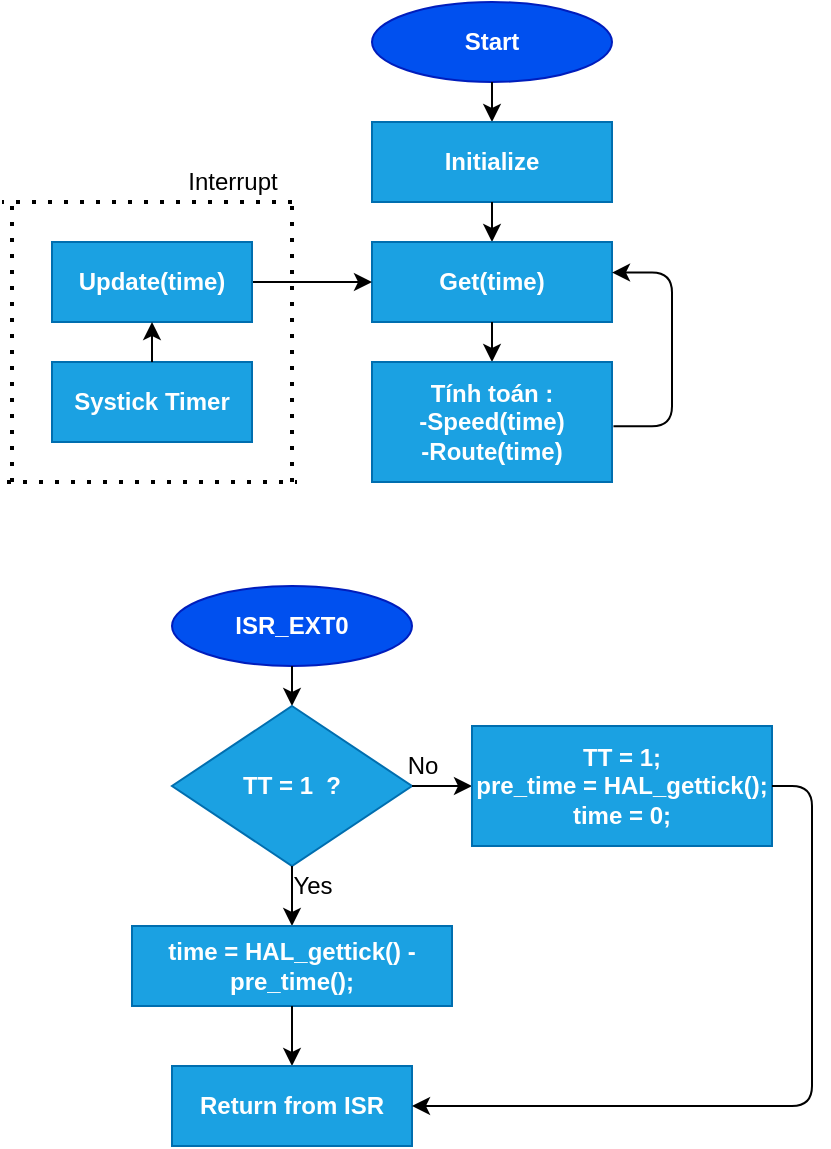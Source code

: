 <mxfile version="14.8.1" type="github" pages="3">
  <diagram id="XS9HvS-GYPIyrF9PbO5x" name="Page-1">
    <mxGraphModel dx="1006" dy="506" grid="0" gridSize="10" guides="1" tooltips="1" connect="1" arrows="1" fold="1" page="1" pageScale="1" pageWidth="850" pageHeight="1100" math="0" shadow="0">
      <root>
        <mxCell id="0" />
        <mxCell id="1" parent="0" />
        <mxCell id="aLbBH-RCHJ9UTwngSTmA-1" value="&lt;b&gt;Start&lt;/b&gt;" style="ellipse;whiteSpace=wrap;html=1;fillColor=#0050ef;strokeColor=#001DBC;fontColor=#ffffff;" parent="1" vertex="1">
          <mxGeometry x="360" y="28" width="120" height="40" as="geometry" />
        </mxCell>
        <mxCell id="aLbBH-RCHJ9UTwngSTmA-2" value="" style="endArrow=classic;html=1;exitX=0.5;exitY=1;exitDx=0;exitDy=0;" parent="1" source="aLbBH-RCHJ9UTwngSTmA-1" edge="1">
          <mxGeometry width="50" height="50" relative="1" as="geometry">
            <mxPoint x="400" y="128" as="sourcePoint" />
            <mxPoint x="420" y="88" as="targetPoint" />
          </mxGeometry>
        </mxCell>
        <mxCell id="aLbBH-RCHJ9UTwngSTmA-3" value="&lt;b&gt;Initialize&lt;/b&gt;" style="rounded=0;whiteSpace=wrap;html=1;fillColor=#1ba1e2;strokeColor=#006EAF;fontColor=#ffffff;" parent="1" vertex="1">
          <mxGeometry x="360" y="88" width="120" height="40" as="geometry" />
        </mxCell>
        <mxCell id="aLbBH-RCHJ9UTwngSTmA-4" value="" style="endArrow=classic;html=1;" parent="1" edge="1">
          <mxGeometry width="50" height="50" relative="1" as="geometry">
            <mxPoint x="420" y="128" as="sourcePoint" />
            <mxPoint x="420" y="148" as="targetPoint" />
          </mxGeometry>
        </mxCell>
        <mxCell id="aLbBH-RCHJ9UTwngSTmA-5" value="&lt;b&gt;Get(time)&lt;/b&gt;" style="rounded=0;whiteSpace=wrap;html=1;fillColor=#1ba1e2;strokeColor=#006EAF;fontColor=#ffffff;" parent="1" vertex="1">
          <mxGeometry x="360" y="148" width="120" height="40" as="geometry" />
        </mxCell>
        <mxCell id="aLbBH-RCHJ9UTwngSTmA-6" value="" style="endArrow=classic;html=1;exitX=0.5;exitY=1;exitDx=0;exitDy=0;" parent="1" source="aLbBH-RCHJ9UTwngSTmA-5" edge="1">
          <mxGeometry width="50" height="50" relative="1" as="geometry">
            <mxPoint x="420" y="248" as="sourcePoint" />
            <mxPoint x="420" y="208" as="targetPoint" />
          </mxGeometry>
        </mxCell>
        <mxCell id="aLbBH-RCHJ9UTwngSTmA-7" value="&lt;b&gt;Tính toán :&lt;br&gt;-Speed(time)&lt;br&gt;-Route(time)&lt;/b&gt;" style="rounded=0;whiteSpace=wrap;html=1;fillColor=#1ba1e2;strokeColor=#006EAF;fontColor=#ffffff;" parent="1" vertex="1">
          <mxGeometry x="360" y="208" width="120" height="60" as="geometry" />
        </mxCell>
        <mxCell id="aLbBH-RCHJ9UTwngSTmA-8" value="" style="edgeStyle=elbowEdgeStyle;elbow=vertical;endArrow=classic;html=1;exitX=1.006;exitY=0.535;exitDx=0;exitDy=0;entryX=1;entryY=0.382;entryDx=0;entryDy=0;entryPerimeter=0;exitPerimeter=0;" parent="1" source="aLbBH-RCHJ9UTwngSTmA-7" target="aLbBH-RCHJ9UTwngSTmA-5" edge="1">
          <mxGeometry width="50" height="50" relative="1" as="geometry">
            <mxPoint x="510" y="228" as="sourcePoint" />
            <mxPoint x="530" y="128" as="targetPoint" />
            <Array as="points">
              <mxPoint x="510" y="248" />
              <mxPoint x="520" y="228" />
              <mxPoint x="560" y="218" />
            </Array>
          </mxGeometry>
        </mxCell>
        <mxCell id="aLbBH-RCHJ9UTwngSTmA-9" value="" style="endArrow=classic;html=1;entryX=0;entryY=0.5;entryDx=0;entryDy=0;" parent="1" target="aLbBH-RCHJ9UTwngSTmA-5" edge="1">
          <mxGeometry width="50" height="50" relative="1" as="geometry">
            <mxPoint x="300" y="168" as="sourcePoint" />
            <mxPoint x="320" y="158" as="targetPoint" />
          </mxGeometry>
        </mxCell>
        <mxCell id="aLbBH-RCHJ9UTwngSTmA-10" value="&lt;b&gt;Update(time)&lt;/b&gt;" style="rounded=0;whiteSpace=wrap;html=1;fillColor=#1ba1e2;strokeColor=#006EAF;fontColor=#ffffff;" parent="1" vertex="1">
          <mxGeometry x="200" y="148" width="100" height="40" as="geometry" />
        </mxCell>
        <mxCell id="aLbBH-RCHJ9UTwngSTmA-12" value="&lt;b&gt;Systick Timer&lt;/b&gt;" style="rounded=0;whiteSpace=wrap;html=1;fillColor=#1ba1e2;strokeColor=#006EAF;fontColor=#ffffff;" parent="1" vertex="1">
          <mxGeometry x="200" y="208" width="100" height="40" as="geometry" />
        </mxCell>
        <mxCell id="aLbBH-RCHJ9UTwngSTmA-13" value="" style="endArrow=classic;html=1;exitX=0.5;exitY=0;exitDx=0;exitDy=0;" parent="1" source="aLbBH-RCHJ9UTwngSTmA-12" target="aLbBH-RCHJ9UTwngSTmA-10" edge="1">
          <mxGeometry width="50" height="50" relative="1" as="geometry">
            <mxPoint x="250" y="218" as="sourcePoint" />
            <mxPoint x="300" y="168" as="targetPoint" />
          </mxGeometry>
        </mxCell>
        <mxCell id="aLbBH-RCHJ9UTwngSTmA-16" value="" style="endArrow=none;dashed=1;html=1;dashPattern=1 3;strokeWidth=2;" parent="1" edge="1">
          <mxGeometry width="50" height="50" relative="1" as="geometry">
            <mxPoint x="177.5" y="268" as="sourcePoint" />
            <mxPoint x="322.5" y="268" as="targetPoint" />
          </mxGeometry>
        </mxCell>
        <mxCell id="aLbBH-RCHJ9UTwngSTmA-17" value="" style="endArrow=none;dashed=1;html=1;dashPattern=1 3;strokeWidth=2;" parent="1" edge="1">
          <mxGeometry width="50" height="50" relative="1" as="geometry">
            <mxPoint x="180" y="268" as="sourcePoint" />
            <mxPoint x="180" y="128" as="targetPoint" />
          </mxGeometry>
        </mxCell>
        <mxCell id="aLbBH-RCHJ9UTwngSTmA-18" value="" style="endArrow=none;dashed=1;html=1;dashPattern=1 3;strokeWidth=2;" parent="1" edge="1">
          <mxGeometry width="50" height="50" relative="1" as="geometry">
            <mxPoint x="320" y="128" as="sourcePoint" />
            <mxPoint x="175" y="128" as="targetPoint" />
          </mxGeometry>
        </mxCell>
        <mxCell id="aLbBH-RCHJ9UTwngSTmA-21" value="" style="endArrow=none;dashed=1;html=1;dashPattern=1 3;strokeWidth=2;" parent="1" edge="1">
          <mxGeometry width="50" height="50" relative="1" as="geometry">
            <mxPoint x="320" y="268" as="sourcePoint" />
            <mxPoint x="320" y="128" as="targetPoint" />
          </mxGeometry>
        </mxCell>
        <mxCell id="aLbBH-RCHJ9UTwngSTmA-22" value="Interrupt" style="text;html=1;align=center;verticalAlign=middle;resizable=0;points=[];autosize=1;strokeColor=none;" parent="1" vertex="1">
          <mxGeometry x="260" y="108" width="60" height="20" as="geometry" />
        </mxCell>
        <mxCell id="aLbBH-RCHJ9UTwngSTmA-24" value="&lt;b&gt;ISR_EXT0&lt;/b&gt;" style="ellipse;whiteSpace=wrap;html=1;fillColor=#0050ef;strokeColor=#001DBC;fontColor=#ffffff;" parent="1" vertex="1">
          <mxGeometry x="260" y="320" width="120" height="40" as="geometry" />
        </mxCell>
        <mxCell id="aLbBH-RCHJ9UTwngSTmA-25" value="" style="endArrow=classic;html=1;exitX=0.5;exitY=1;exitDx=0;exitDy=0;" parent="1" source="aLbBH-RCHJ9UTwngSTmA-24" edge="1">
          <mxGeometry width="50" height="50" relative="1" as="geometry">
            <mxPoint x="300" y="340" as="sourcePoint" />
            <mxPoint x="320" y="380" as="targetPoint" />
          </mxGeometry>
        </mxCell>
        <mxCell id="aLbBH-RCHJ9UTwngSTmA-27" value="&lt;b&gt;TT = 1&amp;nbsp; ?&lt;/b&gt;" style="rhombus;whiteSpace=wrap;html=1;fillColor=#1ba1e2;strokeColor=#006EAF;fontColor=#ffffff;" parent="1" vertex="1">
          <mxGeometry x="260" y="380" width="120" height="80" as="geometry" />
        </mxCell>
        <mxCell id="aLbBH-RCHJ9UTwngSTmA-28" value="" style="endArrow=classic;html=1;exitX=1;exitY=0.5;exitDx=0;exitDy=0;" parent="1" source="aLbBH-RCHJ9UTwngSTmA-27" edge="1">
          <mxGeometry width="50" height="50" relative="1" as="geometry">
            <mxPoint x="320" y="420" as="sourcePoint" />
            <mxPoint x="410" y="420" as="targetPoint" />
          </mxGeometry>
        </mxCell>
        <mxCell id="aLbBH-RCHJ9UTwngSTmA-29" value="&lt;b&gt;TT = 1;&lt;br&gt;pre_time = HAL_gettick();&lt;br&gt;time = 0;&lt;br&gt;&lt;/b&gt;" style="rounded=0;whiteSpace=wrap;html=1;fillColor=#1ba1e2;strokeColor=#006EAF;fontColor=#ffffff;" parent="1" vertex="1">
          <mxGeometry x="410" y="390" width="150" height="60" as="geometry" />
        </mxCell>
        <mxCell id="aLbBH-RCHJ9UTwngSTmA-30" value="" style="endArrow=classic;html=1;exitX=0.5;exitY=1;exitDx=0;exitDy=0;" parent="1" source="aLbBH-RCHJ9UTwngSTmA-27" target="aLbBH-RCHJ9UTwngSTmA-31" edge="1">
          <mxGeometry width="50" height="50" relative="1" as="geometry">
            <mxPoint x="440" y="450" as="sourcePoint" />
            <mxPoint x="320" y="480" as="targetPoint" />
          </mxGeometry>
        </mxCell>
        <mxCell id="aLbBH-RCHJ9UTwngSTmA-31" value="&lt;b&gt;time = HAL_gettick() - pre_time();&lt;/b&gt;" style="rounded=0;whiteSpace=wrap;html=1;fillColor=#1ba1e2;strokeColor=#006EAF;fontColor=#ffffff;" parent="1" vertex="1">
          <mxGeometry x="240" y="490" width="160" height="40" as="geometry" />
        </mxCell>
        <mxCell id="aLbBH-RCHJ9UTwngSTmA-32" value="No" style="text;html=1;align=center;verticalAlign=middle;resizable=0;points=[];autosize=1;strokeColor=none;" parent="1" vertex="1">
          <mxGeometry x="370" y="400" width="30" height="20" as="geometry" />
        </mxCell>
        <mxCell id="aLbBH-RCHJ9UTwngSTmA-33" value="Yes" style="text;html=1;align=center;verticalAlign=middle;resizable=0;points=[];autosize=1;strokeColor=none;" parent="1" vertex="1">
          <mxGeometry x="310" y="460" width="40" height="20" as="geometry" />
        </mxCell>
        <mxCell id="aLbBH-RCHJ9UTwngSTmA-34" value="" style="endArrow=classic;html=1;exitX=0.5;exitY=1;exitDx=0;exitDy=0;" parent="1" source="aLbBH-RCHJ9UTwngSTmA-31" edge="1">
          <mxGeometry width="50" height="50" relative="1" as="geometry">
            <mxPoint x="380" y="590" as="sourcePoint" />
            <mxPoint x="320" y="560" as="targetPoint" />
          </mxGeometry>
        </mxCell>
        <mxCell id="aLbBH-RCHJ9UTwngSTmA-35" value="&lt;b&gt;Return from ISR&lt;/b&gt;" style="rounded=0;whiteSpace=wrap;html=1;fillColor=#1ba1e2;strokeColor=#006EAF;fontColor=#ffffff;" parent="1" vertex="1">
          <mxGeometry x="260" y="560" width="120" height="40" as="geometry" />
        </mxCell>
        <mxCell id="aLbBH-RCHJ9UTwngSTmA-36" value="" style="edgeStyle=elbowEdgeStyle;elbow=horizontal;endArrow=classic;html=1;" parent="1" edge="1">
          <mxGeometry width="50" height="50" relative="1" as="geometry">
            <mxPoint x="560" y="420" as="sourcePoint" />
            <mxPoint x="380" y="580" as="targetPoint" />
            <Array as="points">
              <mxPoint x="580" y="510" />
            </Array>
          </mxGeometry>
        </mxCell>
      </root>
    </mxGraphModel>
  </diagram>
  <diagram id="X4192NzrlYKgYoCs-Gw4" name="Page-2">
    <mxGraphModel dx="1006" dy="506" grid="0" gridSize="10" guides="1" tooltips="1" connect="1" arrows="1" fold="1" page="1" pageScale="1" pageWidth="850" pageHeight="1100" math="0" shadow="0">
      <root>
        <mxCell id="8jUhe-pVGC50TJkfHWQU-0" />
        <mxCell id="8jUhe-pVGC50TJkfHWQU-1" parent="8jUhe-pVGC50TJkfHWQU-0" />
        <mxCell id="8jUhe-pVGC50TJkfHWQU-2" value="&lt;b&gt;Start&lt;/b&gt;" style="ellipse;whiteSpace=wrap;html=1;fillColor=#0050ef;strokeColor=#001DBC;fontColor=#ffffff;" parent="8jUhe-pVGC50TJkfHWQU-1" vertex="1">
          <mxGeometry x="380" y="50" width="120" height="40" as="geometry" />
        </mxCell>
        <mxCell id="8jUhe-pVGC50TJkfHWQU-3" value="" style="endArrow=classic;html=1;exitX=0.5;exitY=1;exitDx=0;exitDy=0;" parent="8jUhe-pVGC50TJkfHWQU-1" source="8jUhe-pVGC50TJkfHWQU-2" target="8jUhe-pVGC50TJkfHWQU-4" edge="1">
          <mxGeometry width="50" height="50" relative="1" as="geometry">
            <mxPoint x="400" y="250" as="sourcePoint" />
            <mxPoint x="425" y="140" as="targetPoint" />
          </mxGeometry>
        </mxCell>
        <mxCell id="8jUhe-pVGC50TJkfHWQU-4" value="&lt;b&gt;Initialize&lt;/b&gt;" style="rounded=0;whiteSpace=wrap;html=1;fillColor=#1ba1e2;strokeColor=#006EAF;fontColor=#ffffff;" parent="8jUhe-pVGC50TJkfHWQU-1" vertex="1">
          <mxGeometry x="380" y="110" width="120" height="40" as="geometry" />
        </mxCell>
        <mxCell id="8jUhe-pVGC50TJkfHWQU-5" value="" style="endArrow=classic;html=1;exitX=0.5;exitY=1;exitDx=0;exitDy=0;strokeWidth=2;" parent="8jUhe-pVGC50TJkfHWQU-1" source="8jUhe-pVGC50TJkfHWQU-4" target="8jUhe-pVGC50TJkfHWQU-6" edge="1">
          <mxGeometry width="50" height="50" relative="1" as="geometry">
            <mxPoint x="370" y="220" as="sourcePoint" />
            <mxPoint x="420" y="200" as="targetPoint" />
          </mxGeometry>
        </mxCell>
        <mxCell id="8jUhe-pVGC50TJkfHWQU-6" value="&lt;b&gt;Get(Face)&lt;br&gt;Get(Location)&lt;/b&gt;" style="rounded=0;whiteSpace=wrap;html=1;fillColor=#1ba1e2;strokeColor=#006EAF;fontColor=#ffffff;" parent="8jUhe-pVGC50TJkfHWQU-1" vertex="1">
          <mxGeometry x="380" y="180" width="120" height="60" as="geometry" />
        </mxCell>
        <mxCell id="8jUhe-pVGC50TJkfHWQU-10" value="&lt;b&gt;Face not user ?&lt;/b&gt;" style="rhombus;whiteSpace=wrap;html=1;fillColor=#1ba1e2;strokeColor=#006EAF;fontColor=#ffffff;" parent="8jUhe-pVGC50TJkfHWQU-1" vertex="1">
          <mxGeometry x="340" y="280" width="200" height="80" as="geometry" />
        </mxCell>
        <mxCell id="8jUhe-pVGC50TJkfHWQU-13" value="Yes" style="text;html=1;align=center;verticalAlign=middle;resizable=0;points=[];autosize=1;strokeColor=none;" parent="8jUhe-pVGC50TJkfHWQU-1" vertex="1">
          <mxGeometry x="448" y="366" width="40" height="20" as="geometry" />
        </mxCell>
        <mxCell id="8jUhe-pVGC50TJkfHWQU-14" value="&lt;b&gt;Bật Buzzer&lt;br&gt;Send SMS to User phone&amp;nbsp;&lt;/b&gt;" style="rounded=0;whiteSpace=wrap;html=1;fillColor=#1ba1e2;strokeColor=#006EAF;fontColor=#ffffff;" parent="8jUhe-pVGC50TJkfHWQU-1" vertex="1">
          <mxGeometry x="359" y="400" width="162" height="74" as="geometry" />
        </mxCell>
        <mxCell id="8jUhe-pVGC50TJkfHWQU-15" value="&lt;b&gt;Tắt Buzzer&lt;/b&gt;" style="rounded=0;whiteSpace=wrap;html=1;fillColor=#1ba1e2;strokeColor=#006EAF;fontColor=#ffffff;" parent="8jUhe-pVGC50TJkfHWQU-1" vertex="1">
          <mxGeometry x="580" y="295" width="120" height="50" as="geometry" />
        </mxCell>
        <mxCell id="8jUhe-pVGC50TJkfHWQU-16" value="" style="endArrow=classic;html=1;exitX=1;exitY=0.5;exitDx=0;exitDy=0;entryX=0;entryY=0.5;entryDx=0;entryDy=0;strokeWidth=2;" parent="8jUhe-pVGC50TJkfHWQU-1" source="8jUhe-pVGC50TJkfHWQU-10" target="8jUhe-pVGC50TJkfHWQU-15" edge="1">
          <mxGeometry width="50" height="50" relative="1" as="geometry">
            <mxPoint x="510" y="340" as="sourcePoint" />
            <mxPoint x="560" y="290" as="targetPoint" />
          </mxGeometry>
        </mxCell>
        <mxCell id="8jUhe-pVGC50TJkfHWQU-17" value="No" style="text;html=1;align=center;verticalAlign=middle;resizable=0;points=[];autosize=1;strokeColor=none;" parent="8jUhe-pVGC50TJkfHWQU-1" vertex="1">
          <mxGeometry x="530" y="295" width="30" height="20" as="geometry" />
        </mxCell>
        <mxCell id="8jUhe-pVGC50TJkfHWQU-25" value="" style="edgeStyle=segmentEdgeStyle;endArrow=classic;html=1;strokeWidth=2;" parent="8jUhe-pVGC50TJkfHWQU-1" edge="1">
          <mxGeometry width="50" height="50" relative="1" as="geometry">
            <mxPoint x="720" y="319" as="sourcePoint" />
            <mxPoint x="440" y="514.99" as="targetPoint" />
            <Array as="points">
              <mxPoint x="720" y="514.99" />
            </Array>
          </mxGeometry>
        </mxCell>
        <mxCell id="8jUhe-pVGC50TJkfHWQU-28" value="&lt;b&gt;Update(Face)&lt;br&gt;Update(Location)&lt;br&gt;&lt;/b&gt;" style="rounded=0;whiteSpace=wrap;html=1;fillColor=#1ba1e2;strokeColor=#006EAF;fontColor=#ffffff;" parent="8jUhe-pVGC50TJkfHWQU-1" vertex="1">
          <mxGeometry x="580" y="170" width="120" height="90" as="geometry" />
        </mxCell>
        <mxCell id="8jUhe-pVGC50TJkfHWQU-30" value="" style="endArrow=none;html=1;strokeWidth=2;" parent="8jUhe-pVGC50TJkfHWQU-1" edge="1">
          <mxGeometry width="50" height="50" relative="1" as="geometry">
            <mxPoint x="295" y="514" as="sourcePoint" />
            <mxPoint x="440" y="514" as="targetPoint" />
            <Array as="points">
              <mxPoint x="365" y="514" />
            </Array>
          </mxGeometry>
        </mxCell>
        <mxCell id="8jUhe-pVGC50TJkfHWQU-34" value="" style="edgeStyle=segmentEdgeStyle;endArrow=classic;html=1;strokeWidth=2;entryX=0;entryY=0.5;entryDx=0;entryDy=0;" parent="8jUhe-pVGC50TJkfHWQU-1" target="8jUhe-pVGC50TJkfHWQU-6" edge="1">
          <mxGeometry width="50" height="50" relative="1" as="geometry">
            <mxPoint x="360" y="514" as="sourcePoint" />
            <mxPoint x="250" y="240" as="targetPoint" />
            <Array as="points">
              <mxPoint x="280" y="514" />
              <mxPoint x="280" y="210" />
            </Array>
          </mxGeometry>
        </mxCell>
        <mxCell id="8jUhe-pVGC50TJkfHWQU-35" value="" style="endArrow=classic;html=1;strokeWidth=2;" parent="8jUhe-pVGC50TJkfHWQU-1" edge="1">
          <mxGeometry width="50" height="50" relative="1" as="geometry">
            <mxPoint x="439.58" y="473" as="sourcePoint" />
            <mxPoint x="439.58" y="513" as="targetPoint" />
            <Array as="points" />
          </mxGeometry>
        </mxCell>
        <mxCell id="8jUhe-pVGC50TJkfHWQU-38" value="" style="endArrow=classic;html=1;strokeWidth=2;entryX=0.5;entryY=0;entryDx=0;entryDy=0;" parent="8jUhe-pVGC50TJkfHWQU-1" target="8jUhe-pVGC50TJkfHWQU-14" edge="1">
          <mxGeometry width="50" height="50" relative="1" as="geometry">
            <mxPoint x="440" y="360" as="sourcePoint" />
            <mxPoint x="540" y="300" as="targetPoint" />
          </mxGeometry>
        </mxCell>
        <mxCell id="8jUhe-pVGC50TJkfHWQU-39" value="" style="endArrow=none;html=1;strokeWidth=2;exitX=1;exitY=0.5;exitDx=0;exitDy=0;" parent="8jUhe-pVGC50TJkfHWQU-1" source="8jUhe-pVGC50TJkfHWQU-15" edge="1">
          <mxGeometry width="50" height="50" relative="1" as="geometry">
            <mxPoint x="670" y="350" as="sourcePoint" />
            <mxPoint x="720" y="320" as="targetPoint" />
          </mxGeometry>
        </mxCell>
        <mxCell id="8jUhe-pVGC50TJkfHWQU-41" value="" style="endArrow=classic;html=1;strokeWidth=2;exitX=0;exitY=0.5;exitDx=0;exitDy=0;entryX=1.019;entryY=0.588;entryDx=0;entryDy=0;entryPerimeter=0;" parent="8jUhe-pVGC50TJkfHWQU-1" source="8jUhe-pVGC50TJkfHWQU-28" target="8jUhe-pVGC50TJkfHWQU-6" edge="1">
          <mxGeometry width="50" height="50" relative="1" as="geometry">
            <mxPoint x="500" y="230" as="sourcePoint" />
            <mxPoint x="550" y="180" as="targetPoint" />
          </mxGeometry>
        </mxCell>
        <mxCell id="8jUhe-pVGC50TJkfHWQU-42" value="" style="endArrow=none;dashed=1;html=1;dashPattern=1 3;strokeWidth=2;" parent="8jUhe-pVGC50TJkfHWQU-1" edge="1">
          <mxGeometry width="50" height="50" relative="1" as="geometry">
            <mxPoint x="560" y="280" as="sourcePoint" />
            <mxPoint x="560" y="160" as="targetPoint" />
          </mxGeometry>
        </mxCell>
        <mxCell id="8jUhe-pVGC50TJkfHWQU-43" value="" style="endArrow=none;dashed=1;html=1;dashPattern=1 3;strokeWidth=2;" parent="8jUhe-pVGC50TJkfHWQU-1" edge="1">
          <mxGeometry width="50" height="50" relative="1" as="geometry">
            <mxPoint x="560" y="280" as="sourcePoint" />
            <mxPoint x="720" y="280" as="targetPoint" />
          </mxGeometry>
        </mxCell>
        <mxCell id="8jUhe-pVGC50TJkfHWQU-44" value="" style="endArrow=none;dashed=1;html=1;dashPattern=1 3;strokeWidth=2;" parent="8jUhe-pVGC50TJkfHWQU-1" edge="1">
          <mxGeometry width="50" height="50" relative="1" as="geometry">
            <mxPoint x="720" y="280" as="sourcePoint" />
            <mxPoint x="720" y="160" as="targetPoint" />
          </mxGeometry>
        </mxCell>
        <mxCell id="8jUhe-pVGC50TJkfHWQU-45" value="" style="endArrow=none;dashed=1;html=1;dashPattern=1 3;strokeWidth=2;" parent="8jUhe-pVGC50TJkfHWQU-1" edge="1">
          <mxGeometry width="50" height="50" relative="1" as="geometry">
            <mxPoint x="560" y="160" as="sourcePoint" />
            <mxPoint x="720" y="160" as="targetPoint" />
          </mxGeometry>
        </mxCell>
        <mxCell id="8jUhe-pVGC50TJkfHWQU-47" value="" style="endArrow=classic;html=1;strokeWidth=2;exitX=0.5;exitY=1;exitDx=0;exitDy=0;entryX=0.5;entryY=0;entryDx=0;entryDy=0;" parent="8jUhe-pVGC50TJkfHWQU-1" source="8jUhe-pVGC50TJkfHWQU-6" target="8jUhe-pVGC50TJkfHWQU-10" edge="1">
          <mxGeometry width="50" height="50" relative="1" as="geometry">
            <mxPoint x="510" y="270" as="sourcePoint" />
            <mxPoint x="560" y="220" as="targetPoint" />
          </mxGeometry>
        </mxCell>
      </root>
    </mxGraphModel>
  </diagram>
  <diagram id="pUrxEwibvzBrOFwXfS4l" name="Page-3">
    <mxGraphModel dx="1006" dy="506" grid="0" gridSize="10" guides="1" tooltips="1" connect="1" arrows="1" fold="1" page="1" pageScale="1" pageWidth="827" pageHeight="1169" math="0" shadow="0">
      <root>
        <mxCell id="ZZbbOpayHGuPwevl6bBL-0" />
        <mxCell id="ZZbbOpayHGuPwevl6bBL-1" parent="ZZbbOpayHGuPwevl6bBL-0" />
        <mxCell id="ZZbbOpayHGuPwevl6bBL-2" value="Start" style="ellipse;whiteSpace=wrap;html=1;fillColor=#0050ef;strokeColor=#001DBC;fontColor=#ffffff;" parent="ZZbbOpayHGuPwevl6bBL-1" vertex="1">
          <mxGeometry x="340" y="60" width="120" height="50" as="geometry" />
        </mxCell>
        <mxCell id="ZZbbOpayHGuPwevl6bBL-3" value="Cấu hình khởi tạo tác vụ" style="rounded=1;whiteSpace=wrap;html=1;fillColor=#1ba1e2;strokeColor=#006EAF;fontColor=#ffffff;" parent="ZZbbOpayHGuPwevl6bBL-1" vertex="1">
          <mxGeometry x="340" y="120" width="120" height="60" as="geometry" />
        </mxCell>
        <mxCell id="ZZbbOpayHGuPwevl6bBL-4" value="" style="endArrow=classic;html=1;exitX=0.5;exitY=1;exitDx=0;exitDy=0;" parent="ZZbbOpayHGuPwevl6bBL-1" source="ZZbbOpayHGuPwevl6bBL-2" target="ZZbbOpayHGuPwevl6bBL-3" edge="1">
          <mxGeometry width="50" height="50" relative="1" as="geometry">
            <mxPoint x="420" y="270" as="sourcePoint" />
            <mxPoint x="470" y="220" as="targetPoint" />
          </mxGeometry>
        </mxCell>
        <mxCell id="ZZbbOpayHGuPwevl6bBL-5" value="" style="edgeStyle=segmentEdgeStyle;endArrow=classic;html=1;exitX=0.5;exitY=1;exitDx=0;exitDy=0;" parent="ZZbbOpayHGuPwevl6bBL-1" source="ZZbbOpayHGuPwevl6bBL-3" edge="1">
          <mxGeometry width="50" height="50" relative="1" as="geometry">
            <mxPoint x="370" y="180" as="sourcePoint" />
            <mxPoint x="280" y="220" as="targetPoint" />
            <Array as="points">
              <mxPoint x="400" y="199" />
              <mxPoint x="280" y="199" />
            </Array>
          </mxGeometry>
        </mxCell>
        <mxCell id="ZZbbOpayHGuPwevl6bBL-7" value="" style="edgeStyle=segmentEdgeStyle;endArrow=classic;html=1;exitX=0.5;exitY=1;exitDx=0;exitDy=0;" parent="ZZbbOpayHGuPwevl6bBL-1" source="ZZbbOpayHGuPwevl6bBL-3" edge="1">
          <mxGeometry width="50" height="50" relative="1" as="geometry">
            <mxPoint x="350" y="180" as="sourcePoint" />
            <mxPoint x="520" y="220" as="targetPoint" />
            <Array as="points">
              <mxPoint x="400" y="200" />
              <mxPoint x="520" y="200" />
            </Array>
          </mxGeometry>
        </mxCell>
        <mxCell id="ZZbbOpayHGuPwevl6bBL-8" value="&lt;b&gt;Chức năng cảnh báo tốc độ&lt;/b&gt;" style="text;html=1;strokeColor=none;fillColor=none;align=center;verticalAlign=middle;whiteSpace=wrap;rounded=0;" parent="ZZbbOpayHGuPwevl6bBL-1" vertex="1">
          <mxGeometry x="190" y="180" width="170" height="20" as="geometry" />
        </mxCell>
        <mxCell id="ZZbbOpayHGuPwevl6bBL-9" value="&lt;b&gt;Chức năng chống trộng&lt;/b&gt;" style="text;html=1;align=center;verticalAlign=middle;resizable=0;points=[];autosize=1;strokeColor=none;" parent="ZZbbOpayHGuPwevl6bBL-1" vertex="1">
          <mxGeometry x="445" y="180" width="150" height="20" as="geometry" />
        </mxCell>
        <mxCell id="ZZbbOpayHGuPwevl6bBL-10" value="-Nhận dữ liệu biển báo.&lt;br&gt;-Tính toán tốc độ hiên tại" style="rounded=0;whiteSpace=wrap;html=1;fillColor=#1ba1e2;strokeColor=#006EAF;fontColor=#ffffff;" parent="ZZbbOpayHGuPwevl6bBL-1" vertex="1">
          <mxGeometry x="220" y="220" width="120" height="70" as="geometry" />
        </mxCell>
        <mxCell id="ZZbbOpayHGuPwevl6bBL-15" value="" style="endArrow=classic;html=1;exitX=0.5;exitY=1;exitDx=0;exitDy=0;" parent="ZZbbOpayHGuPwevl6bBL-1" source="ZZbbOpayHGuPwevl6bBL-10" edge="1">
          <mxGeometry width="50" height="50" relative="1" as="geometry">
            <mxPoint x="320" y="350" as="sourcePoint" />
            <mxPoint x="280" y="310" as="targetPoint" />
          </mxGeometry>
        </mxCell>
        <mxCell id="ZZbbOpayHGuPwevl6bBL-20" value="&lt;br&gt;CurSpeed &amp;gt; SignSpeed&lt;br&gt;?" style="rhombus;whiteSpace=wrap;html=1;fillColor=#1ba1e2;strokeColor=#006EAF;fontColor=#ffffff;" parent="ZZbbOpayHGuPwevl6bBL-1" vertex="1">
          <mxGeometry x="205" y="310" width="150" height="80" as="geometry" />
        </mxCell>
        <mxCell id="ZZbbOpayHGuPwevl6bBL-21" value="" style="endArrow=classic;html=1;exitX=0;exitY=0.5;exitDx=0;exitDy=0;" parent="ZZbbOpayHGuPwevl6bBL-1" source="ZZbbOpayHGuPwevl6bBL-20" edge="1">
          <mxGeometry width="50" height="50" relative="1" as="geometry">
            <mxPoint x="280" y="340" as="sourcePoint" />
            <mxPoint x="180" y="350" as="targetPoint" />
          </mxGeometry>
        </mxCell>
        <mxCell id="ZZbbOpayHGuPwevl6bBL-22" value="Bật loa" style="rounded=0;whiteSpace=wrap;html=1;fillColor=#1ba1e2;strokeColor=#006EAF;fontColor=#ffffff;" parent="ZZbbOpayHGuPwevl6bBL-1" vertex="1">
          <mxGeometry x="130" y="330" width="50" height="40" as="geometry" />
        </mxCell>
        <mxCell id="ZZbbOpayHGuPwevl6bBL-24" value="" style="endArrow=classic;html=1;exitX=0.5;exitY=1;exitDx=0;exitDy=0;" parent="ZZbbOpayHGuPwevl6bBL-1" source="ZZbbOpayHGuPwevl6bBL-20" edge="1">
          <mxGeometry width="50" height="50" relative="1" as="geometry">
            <mxPoint x="210" y="430" as="sourcePoint" />
            <mxPoint x="280" y="420" as="targetPoint" />
          </mxGeometry>
        </mxCell>
        <mxCell id="ZZbbOpayHGuPwevl6bBL-25" value="Yes" style="text;html=1;align=center;verticalAlign=middle;resizable=0;points=[];autosize=1;strokeColor=none;" parent="ZZbbOpayHGuPwevl6bBL-1" vertex="1">
          <mxGeometry x="180" y="330" width="40" height="20" as="geometry" />
        </mxCell>
        <mxCell id="ZZbbOpayHGuPwevl6bBL-26" value="No" style="text;html=1;align=center;verticalAlign=middle;resizable=0;points=[];autosize=1;strokeColor=none;" parent="ZZbbOpayHGuPwevl6bBL-1" vertex="1">
          <mxGeometry x="275" y="390" width="30" height="20" as="geometry" />
        </mxCell>
        <mxCell id="ZZbbOpayHGuPwevl6bBL-27" value="Tắt loa" style="rounded=0;whiteSpace=wrap;html=1;fillColor=#1ba1e2;strokeColor=#006EAF;fontColor=#ffffff;" parent="ZZbbOpayHGuPwevl6bBL-1" vertex="1">
          <mxGeometry x="250" y="420" width="60" height="30" as="geometry" />
        </mxCell>
        <mxCell id="ZZbbOpayHGuPwevl6bBL-28" value="Hiển thị thông tin" style="rounded=0;whiteSpace=wrap;html=1;fillColor=#1ba1e2;strokeColor=#006EAF;fontColor=#ffffff;" parent="ZZbbOpayHGuPwevl6bBL-1" vertex="1">
          <mxGeometry x="220" y="470" width="120" height="30" as="geometry" />
        </mxCell>
        <mxCell id="ZZbbOpayHGuPwevl6bBL-29" value="" style="endArrow=classic;html=1;exitX=0.5;exitY=1;exitDx=0;exitDy=0;entryX=0.5;entryY=0;entryDx=0;entryDy=0;" parent="ZZbbOpayHGuPwevl6bBL-1" source="ZZbbOpayHGuPwevl6bBL-27" target="ZZbbOpayHGuPwevl6bBL-28" edge="1">
          <mxGeometry width="50" height="50" relative="1" as="geometry">
            <mxPoint x="300" y="480" as="sourcePoint" />
            <mxPoint x="350" y="430" as="targetPoint" />
          </mxGeometry>
        </mxCell>
        <mxCell id="ZZbbOpayHGuPwevl6bBL-30" value="" style="edgeStyle=elbowEdgeStyle;elbow=horizontal;endArrow=classic;html=1;entryX=0;entryY=0.5;entryDx=0;entryDy=0;exitX=0;exitY=0.5;exitDx=0;exitDy=0;" parent="ZZbbOpayHGuPwevl6bBL-1" source="ZZbbOpayHGuPwevl6bBL-22" target="ZZbbOpayHGuPwevl6bBL-28" edge="1">
          <mxGeometry width="50" height="50" relative="1" as="geometry">
            <mxPoint x="80" y="360" as="sourcePoint" />
            <mxPoint x="130" y="420" as="targetPoint" />
            <Array as="points">
              <mxPoint x="120" y="350" />
              <mxPoint x="110" y="420" />
            </Array>
          </mxGeometry>
        </mxCell>
        <mxCell id="ZZbbOpayHGuPwevl6bBL-32" value="-Nhận thông tin GPS&lt;br&gt;-Nhận dữ liệu khuôn mặt" style="rounded=0;whiteSpace=wrap;html=1;fillColor=#1ba1e2;strokeColor=#006EAF;fontColor=#ffffff;" parent="ZZbbOpayHGuPwevl6bBL-1" vertex="1">
          <mxGeometry x="460" y="220" width="120" height="70" as="geometry" />
        </mxCell>
        <mxCell id="ZZbbOpayHGuPwevl6bBL-33" value="Face not User" style="html=1;whiteSpace=wrap;aspect=fixed;shape=isoRectangle;fillColor=#1ba1e2;strokeColor=#006EAF;fontColor=#ffffff;" parent="ZZbbOpayHGuPwevl6bBL-1" vertex="1">
          <mxGeometry x="447.5" y="306.5" width="145" height="87" as="geometry" />
        </mxCell>
        <mxCell id="ZZbbOpayHGuPwevl6bBL-34" value="" style="endArrow=classic;html=1;exitX=0.5;exitY=1;exitDx=0;exitDy=0;" parent="ZZbbOpayHGuPwevl6bBL-1" source="ZZbbOpayHGuPwevl6bBL-32" edge="1">
          <mxGeometry width="50" height="50" relative="1" as="geometry">
            <mxPoint x="380" y="380" as="sourcePoint" />
            <mxPoint x="520" y="310" as="targetPoint" />
          </mxGeometry>
        </mxCell>
        <mxCell id="ZZbbOpayHGuPwevl6bBL-36" value="" style="endArrow=classic;html=1;" parent="ZZbbOpayHGuPwevl6bBL-1" edge="1">
          <mxGeometry width="50" height="50" relative="1" as="geometry">
            <mxPoint x="519" y="391" as="sourcePoint" />
            <mxPoint x="519" y="420" as="targetPoint" />
          </mxGeometry>
        </mxCell>
        <mxCell id="ZZbbOpayHGuPwevl6bBL-37" value="Yes" style="text;html=1;align=center;verticalAlign=middle;resizable=0;points=[];autosize=1;strokeColor=none;" parent="ZZbbOpayHGuPwevl6bBL-1" vertex="1">
          <mxGeometry x="480" y="390" width="40" height="20" as="geometry" />
        </mxCell>
        <mxCell id="ZZbbOpayHGuPwevl6bBL-38" value="Bật Loa&lt;br&gt;Gửi SMS đến điện thoại" style="rounded=0;whiteSpace=wrap;html=1;fillColor=#1ba1e2;strokeColor=#006EAF;fontColor=#ffffff;" parent="ZZbbOpayHGuPwevl6bBL-1" vertex="1">
          <mxGeometry x="480" y="420" width="80" height="60" as="geometry" />
        </mxCell>
        <mxCell id="ZZbbOpayHGuPwevl6bBL-39" value="" style="edgeStyle=elbowEdgeStyle;elbow=horizontal;endArrow=classic;html=1;" parent="ZZbbOpayHGuPwevl6bBL-1" edge="1">
          <mxGeometry width="50" height="50" relative="1" as="geometry">
            <mxPoint x="280" y="520" as="sourcePoint" />
            <mxPoint x="280" y="210" as="targetPoint" />
            <Array as="points">
              <mxPoint x="90" y="230" />
            </Array>
          </mxGeometry>
        </mxCell>
        <mxCell id="ZZbbOpayHGuPwevl6bBL-43" value="" style="endArrow=none;html=1;" parent="ZZbbOpayHGuPwevl6bBL-1" edge="1">
          <mxGeometry width="50" height="50" relative="1" as="geometry">
            <mxPoint x="280" y="520" as="sourcePoint" />
            <mxPoint x="280" y="500" as="targetPoint" />
          </mxGeometry>
        </mxCell>
        <mxCell id="ZZbbOpayHGuPwevl6bBL-44" value="" style="endArrow=none;html=1;entryX=0.5;entryY=1;entryDx=0;entryDy=0;" parent="ZZbbOpayHGuPwevl6bBL-1" target="ZZbbOpayHGuPwevl6bBL-38" edge="1">
          <mxGeometry width="50" height="50" relative="1" as="geometry">
            <mxPoint x="520" y="520" as="sourcePoint" />
            <mxPoint x="490" y="370" as="targetPoint" />
          </mxGeometry>
        </mxCell>
        <mxCell id="ZZbbOpayHGuPwevl6bBL-45" value="" style="edgeStyle=elbowEdgeStyle;elbow=horizontal;endArrow=classic;html=1;" parent="ZZbbOpayHGuPwevl6bBL-1" edge="1">
          <mxGeometry width="50" height="50" relative="1" as="geometry">
            <mxPoint x="520" y="520.926" as="sourcePoint" />
            <mxPoint x="520" y="210" as="targetPoint" />
            <Array as="points">
              <mxPoint x="630" y="370" />
            </Array>
          </mxGeometry>
        </mxCell>
        <mxCell id="ZZbbOpayHGuPwevl6bBL-46" value="" style="endArrow=classic;html=1;" parent="ZZbbOpayHGuPwevl6bBL-1" edge="1">
          <mxGeometry width="50" height="50" relative="1" as="geometry">
            <mxPoint x="592.5" y="349.72" as="sourcePoint" />
            <mxPoint x="630" y="350" as="targetPoint" />
          </mxGeometry>
        </mxCell>
        <mxCell id="ZZbbOpayHGuPwevl6bBL-47" value="No" style="text;html=1;align=center;verticalAlign=middle;resizable=0;points=[];autosize=1;strokeColor=none;" parent="ZZbbOpayHGuPwevl6bBL-1" vertex="1">
          <mxGeometry x="585" y="330" width="30" height="20" as="geometry" />
        </mxCell>
      </root>
    </mxGraphModel>
  </diagram>
</mxfile>
